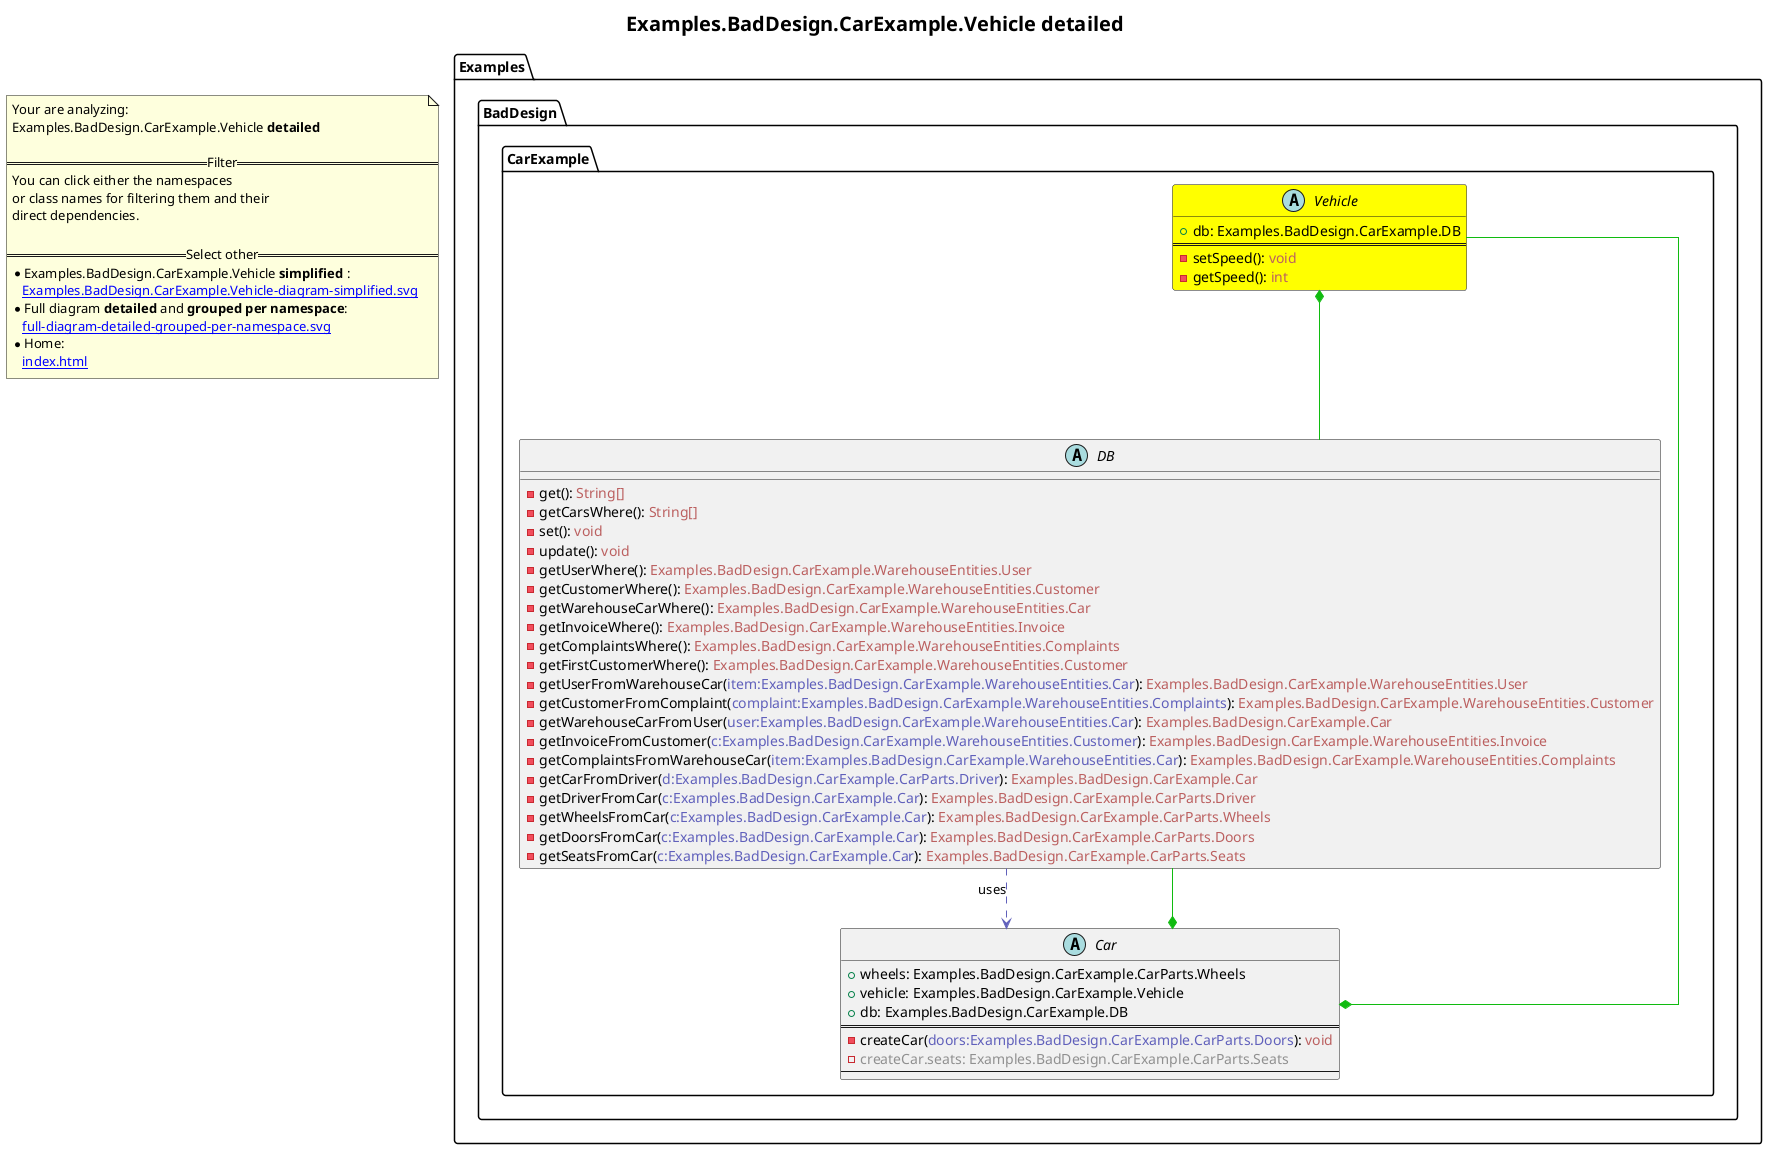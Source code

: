 @startuml
skinparam linetype ortho
title <size:20>Examples.BadDesign.CarExample.Vehicle **detailed** </size>
note "Your are analyzing:\nExamples.BadDesign.CarExample.Vehicle **detailed** \n\n==Filter==\nYou can click either the namespaces \nor class names for filtering them and their\ndirect dependencies.\n\n==Select other==\n* Examples.BadDesign.CarExample.Vehicle **simplified** :\n   [[Examples.BadDesign.CarExample.Vehicle-diagram-simplified.svg]]\n* Full diagram **detailed** and **grouped per namespace**:\n   [[full-diagram-detailed-grouped-per-namespace.svg]]\n* Home:\n   [[index.html]]" as FloatingNote
    abstract class Examples.BadDesign.CarExample.Vehicle [[Examples.BadDesign.CarExample.Vehicle-diagram-detailed.svg]] #yellow {
      + db: Examples.BadDesign.CarExample.DB
==
      - setSpeed(<font color="6060BB"></font>): <font color="BB6060">void</font>
      - getSpeed(<font color="6060BB"></font>): <font color="BB6060">int</font>
    }
    abstract class Examples.BadDesign.CarExample.DB [[Examples.BadDesign.CarExample.DB-diagram-detailed.svg]]  {
      - get(<font color="6060BB"></font>): <font color="BB6060">String[]</font>
      - getCarsWhere(<font color="6060BB"></font>): <font color="BB6060">String[]</font>
      - set(<font color="6060BB"></font>): <font color="BB6060">void</font>
      - update(<font color="6060BB"></font>): <font color="BB6060">void</font>
      - getUserWhere(<font color="6060BB"></font>): <font color="BB6060">Examples.BadDesign.CarExample.WarehouseEntities.User</font>
      - getCustomerWhere(<font color="6060BB"></font>): <font color="BB6060">Examples.BadDesign.CarExample.WarehouseEntities.Customer</font>
      - getWarehouseCarWhere(<font color="6060BB"></font>): <font color="BB6060">Examples.BadDesign.CarExample.WarehouseEntities.Car</font>
      - getInvoiceWhere(<font color="6060BB"></font>): <font color="BB6060">Examples.BadDesign.CarExample.WarehouseEntities.Invoice</font>
      - getComplaintsWhere(<font color="6060BB"></font>): <font color="BB6060">Examples.BadDesign.CarExample.WarehouseEntities.Complaints</font>
      - getFirstCustomerWhere(<font color="6060BB"></font>): <font color="BB6060">Examples.BadDesign.CarExample.WarehouseEntities.Customer</font>
      - getUserFromWarehouseCar(<font color="6060BB">item:Examples.BadDesign.CarExample.WarehouseEntities.Car</font>): <font color="BB6060">Examples.BadDesign.CarExample.WarehouseEntities.User</font>
      - getCustomerFromComplaint(<font color="6060BB">complaint:Examples.BadDesign.CarExample.WarehouseEntities.Complaints</font>): <font color="BB6060">Examples.BadDesign.CarExample.WarehouseEntities.Customer</font>
      - getWarehouseCarFromUser(<font color="6060BB">user:Examples.BadDesign.CarExample.WarehouseEntities.Car</font>): <font color="BB6060">Examples.BadDesign.CarExample.Car</font>
      - getInvoiceFromCustomer(<font color="6060BB">c:Examples.BadDesign.CarExample.WarehouseEntities.Customer</font>): <font color="BB6060">Examples.BadDesign.CarExample.WarehouseEntities.Invoice</font>
      - getComplaintsFromWarehouseCar(<font color="6060BB">item:Examples.BadDesign.CarExample.WarehouseEntities.Car</font>): <font color="BB6060">Examples.BadDesign.CarExample.WarehouseEntities.Complaints</font>
      - getCarFromDriver(<font color="6060BB">d:Examples.BadDesign.CarExample.CarParts.Driver</font>): <font color="BB6060">Examples.BadDesign.CarExample.Car</font>
      - getDriverFromCar(<font color="6060BB">c:Examples.BadDesign.CarExample.Car</font>): <font color="BB6060">Examples.BadDesign.CarExample.CarParts.Driver</font>
      - getWheelsFromCar(<font color="6060BB">c:Examples.BadDesign.CarExample.Car</font>): <font color="BB6060">Examples.BadDesign.CarExample.CarParts.Wheels</font>
      - getDoorsFromCar(<font color="6060BB">c:Examples.BadDesign.CarExample.Car</font>): <font color="BB6060">Examples.BadDesign.CarExample.CarParts.Doors</font>
      - getSeatsFromCar(<font color="6060BB">c:Examples.BadDesign.CarExample.Car</font>): <font color="BB6060">Examples.BadDesign.CarExample.CarParts.Seats</font>
    }
    abstract class Examples.BadDesign.CarExample.Car [[Examples.BadDesign.CarExample.Car-diagram-detailed.svg]]  {
      + wheels: Examples.BadDesign.CarExample.CarParts.Wheels
      + vehicle: Examples.BadDesign.CarExample.Vehicle
      + db: Examples.BadDesign.CarExample.DB
==
      - createCar(<font color="6060BB">doors:Examples.BadDesign.CarExample.CarParts.Doors</font>): <font color="BB6060">void</font>
      - <font color="909090">createCar.seats: Examples.BadDesign.CarExample.CarParts.Seats</font>
--
    }
 ' *************************************** 
 ' *************************************** 
 ' *************************************** 
' Class relations extracted from namespace:
' Examples.BadDesign.CarExample
Examples.BadDesign.CarExample.Vehicle *-[#10BB10]- Examples.BadDesign.CarExample.DB 
Examples.BadDesign.CarExample.DB .[#6060BB].> Examples.BadDesign.CarExample.Car  : uses 
Examples.BadDesign.CarExample.Car *-[#10BB10]- Examples.BadDesign.CarExample.Vehicle 
Examples.BadDesign.CarExample.Car *-[#10BB10]- Examples.BadDesign.CarExample.DB 
@enduml